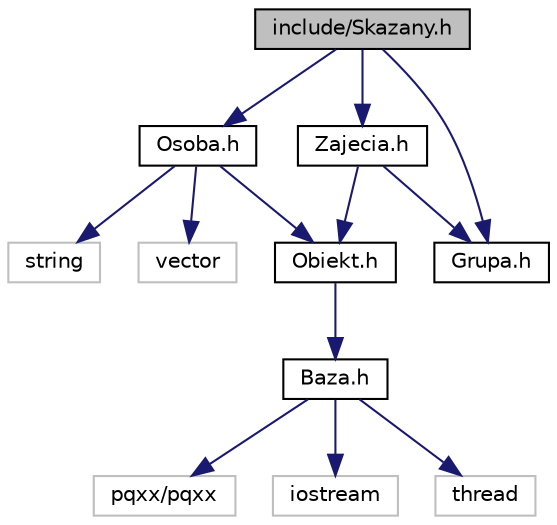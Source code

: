 digraph "include/Skazany.h"
{
 // LATEX_PDF_SIZE
  edge [fontname="Helvetica",fontsize="10",labelfontname="Helvetica",labelfontsize="10"];
  node [fontname="Helvetica",fontsize="10",shape=record];
  Node1 [label="include/Skazany.h",height=0.2,width=0.4,color="black", fillcolor="grey75", style="filled", fontcolor="black",tooltip="Plik zawierajacy strukture reprezentujaca skazanego."];
  Node1 -> Node2 [color="midnightblue",fontsize="10",style="solid",fontname="Helvetica"];
  Node2 [label="Osoba.h",height=0.2,width=0.4,color="black", fillcolor="white", style="filled",URL="$Osoba_8h.html",tooltip="Plik zawierajacy klase reprezentujaca osobe."];
  Node2 -> Node3 [color="midnightblue",fontsize="10",style="solid",fontname="Helvetica"];
  Node3 [label="string",height=0.2,width=0.4,color="grey75", fillcolor="white", style="filled",tooltip=" "];
  Node2 -> Node4 [color="midnightblue",fontsize="10",style="solid",fontname="Helvetica"];
  Node4 [label="vector",height=0.2,width=0.4,color="grey75", fillcolor="white", style="filled",tooltip=" "];
  Node2 -> Node5 [color="midnightblue",fontsize="10",style="solid",fontname="Helvetica"];
  Node5 [label="Obiekt.h",height=0.2,width=0.4,color="black", fillcolor="white", style="filled",URL="$Obiekt_8h.html",tooltip="Abstrakcyjna struktura przedstawiajaca obiekt bazodanowy."];
  Node5 -> Node6 [color="midnightblue",fontsize="10",style="solid",fontname="Helvetica"];
  Node6 [label="Baza.h",height=0.2,width=0.4,color="black", fillcolor="white", style="filled",URL="$Baza_8h.html",tooltip="Plik zawierajacy klase reprezentujaca interfejs pomiedzy baza a aplikacja."];
  Node6 -> Node7 [color="midnightblue",fontsize="10",style="solid",fontname="Helvetica"];
  Node7 [label="pqxx/pqxx",height=0.2,width=0.4,color="grey75", fillcolor="white", style="filled",tooltip=" "];
  Node6 -> Node8 [color="midnightblue",fontsize="10",style="solid",fontname="Helvetica"];
  Node8 [label="iostream",height=0.2,width=0.4,color="grey75", fillcolor="white", style="filled",tooltip=" "];
  Node6 -> Node9 [color="midnightblue",fontsize="10",style="solid",fontname="Helvetica"];
  Node9 [label="thread",height=0.2,width=0.4,color="grey75", fillcolor="white", style="filled",tooltip=" "];
  Node1 -> Node10 [color="midnightblue",fontsize="10",style="solid",fontname="Helvetica"];
  Node10 [label="Zajecia.h",height=0.2,width=0.4,color="black", fillcolor="white", style="filled",URL="$Zajecia_8h.html",tooltip="Plik zawierajacy strukture reprezentujaca zajecia resocjalizacyjne."];
  Node10 -> Node5 [color="midnightblue",fontsize="10",style="solid",fontname="Helvetica"];
  Node10 -> Node11 [color="midnightblue",fontsize="10",style="solid",fontname="Helvetica"];
  Node11 [label="Grupa.h",height=0.2,width=0.4,color="black", fillcolor="white", style="filled",URL="$Grupa_8h.html",tooltip="Plik zawierajacy obiket reprezentujacy grupe zajeciowa."];
  Node1 -> Node11 [color="midnightblue",fontsize="10",style="solid",fontname="Helvetica"];
}
